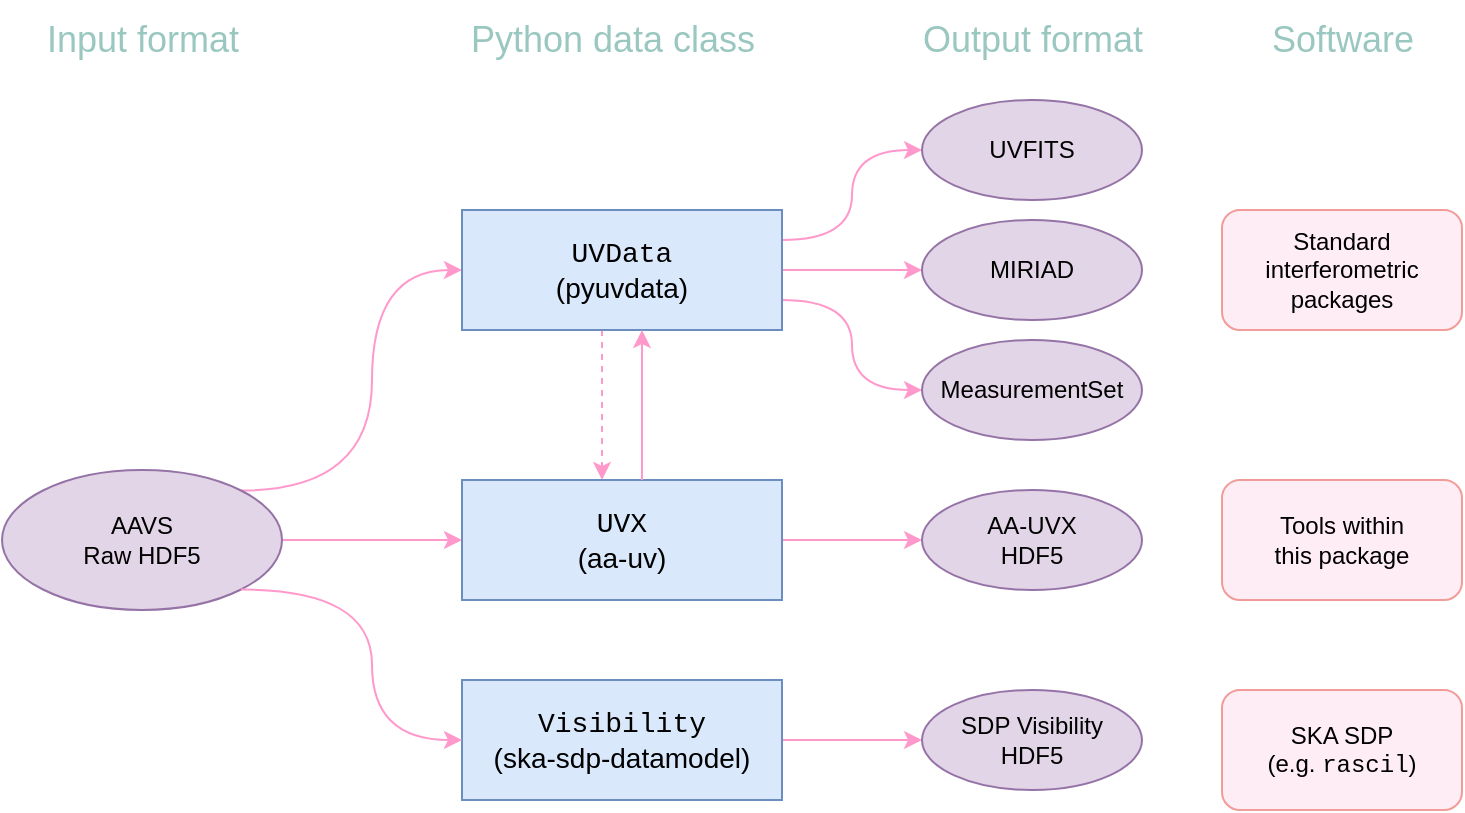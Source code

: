 <mxfile version="24.1.0" type="device" pages="3">
  <diagram name="Page-1" id="xb9xdMQho8fJBTPO2hIP">
    <mxGraphModel dx="967" dy="568" grid="1" gridSize="10" guides="1" tooltips="1" connect="1" arrows="1" fold="1" page="1" pageScale="1" pageWidth="827" pageHeight="1169" math="0" shadow="0">
      <root>
        <mxCell id="0" />
        <mxCell id="1" parent="0" />
        <mxCell id="jweQrzOuwB0j65Ltw7Oi-19" style="edgeStyle=orthogonalEdgeStyle;rounded=0;orthogonalLoop=1;jettySize=auto;html=1;exitX=1;exitY=0;exitDx=0;exitDy=0;entryX=0;entryY=0.5;entryDx=0;entryDy=0;curved=1;strokeColor=#FF99CC;fillColor=#dae8fc;" parent="1" source="jweQrzOuwB0j65Ltw7Oi-1" target="jweQrzOuwB0j65Ltw7Oi-4" edge="1">
          <mxGeometry relative="1" as="geometry" />
        </mxCell>
        <mxCell id="jweQrzOuwB0j65Ltw7Oi-21" style="edgeStyle=orthogonalEdgeStyle;rounded=0;orthogonalLoop=1;jettySize=auto;html=1;exitX=1;exitY=0.5;exitDx=0;exitDy=0;entryX=0;entryY=0.5;entryDx=0;entryDy=0;curved=1;strokeColor=#FF99CC;fillColor=#dae8fc;" parent="1" source="jweQrzOuwB0j65Ltw7Oi-1" target="jweQrzOuwB0j65Ltw7Oi-6" edge="1">
          <mxGeometry relative="1" as="geometry" />
        </mxCell>
        <mxCell id="jweQrzOuwB0j65Ltw7Oi-1" value="AAVS &lt;br&gt;Raw HDF5" style="ellipse;whiteSpace=wrap;html=1;fillColor=#e1d5e7;strokeColor=#9673a6;" parent="1" vertex="1">
          <mxGeometry x="40" y="255" width="140" height="70" as="geometry" />
        </mxCell>
        <mxCell id="jweQrzOuwB0j65Ltw7Oi-11" style="edgeStyle=orthogonalEdgeStyle;rounded=0;orthogonalLoop=1;jettySize=auto;html=1;exitX=1;exitY=0.5;exitDx=0;exitDy=0;entryX=0;entryY=0.5;entryDx=0;entryDy=0;curved=1;strokeColor=#FF99CC;fillColor=#dae8fc;" parent="1" source="jweQrzOuwB0j65Ltw7Oi-4" target="jweQrzOuwB0j65Ltw7Oi-8" edge="1">
          <mxGeometry relative="1" as="geometry" />
        </mxCell>
        <mxCell id="jweQrzOuwB0j65Ltw7Oi-15" style="edgeStyle=orthogonalEdgeStyle;rounded=0;orthogonalLoop=1;jettySize=auto;html=1;exitX=1;exitY=0.25;exitDx=0;exitDy=0;entryX=0;entryY=0.5;entryDx=0;entryDy=0;curved=1;strokeColor=#FF99CC;fillColor=#dae8fc;" parent="1" source="jweQrzOuwB0j65Ltw7Oi-4" target="jweQrzOuwB0j65Ltw7Oi-7" edge="1">
          <mxGeometry relative="1" as="geometry" />
        </mxCell>
        <mxCell id="jweQrzOuwB0j65Ltw7Oi-16" style="edgeStyle=orthogonalEdgeStyle;rounded=0;orthogonalLoop=1;jettySize=auto;html=1;exitX=1;exitY=0.75;exitDx=0;exitDy=0;entryX=0;entryY=0.5;entryDx=0;entryDy=0;curved=1;strokeColor=#FF99CC;fillColor=#dae8fc;" parent="1" source="jweQrzOuwB0j65Ltw7Oi-4" target="jweQrzOuwB0j65Ltw7Oi-9" edge="1">
          <mxGeometry relative="1" as="geometry" />
        </mxCell>
        <mxCell id="xjqnHqKoICW9RiijOt21-3" value="" style="edgeStyle=orthogonalEdgeStyle;rounded=0;orthogonalLoop=1;jettySize=auto;html=1;fillColor=#f8cecc;strokeColor=#FF99CC;endArrow=classic;endFill=1;startArrow=none;startFill=0;dashed=1;" edge="1" parent="1" source="jweQrzOuwB0j65Ltw7Oi-4" target="jweQrzOuwB0j65Ltw7Oi-6">
          <mxGeometry relative="1" as="geometry">
            <Array as="points">
              <mxPoint x="340" y="220" />
              <mxPoint x="340" y="220" />
            </Array>
          </mxGeometry>
        </mxCell>
        <mxCell id="jweQrzOuwB0j65Ltw7Oi-4" value="&lt;font face=&quot;Courier New&quot; style=&quot;font-size: 14px;&quot;&gt;UVData&lt;/font&gt;&lt;br style=&quot;font-size: 14px;&quot;&gt;(pyuvdata)" style="rounded=0;whiteSpace=wrap;html=1;fillColor=#dae8fc;strokeColor=#6c8ebf;fontSize=14;" parent="1" vertex="1">
          <mxGeometry x="270" y="125" width="160" height="60" as="geometry" />
        </mxCell>
        <mxCell id="jweQrzOuwB0j65Ltw7Oi-17" style="edgeStyle=orthogonalEdgeStyle;rounded=0;orthogonalLoop=1;jettySize=auto;html=1;exitX=1;exitY=0.5;exitDx=0;exitDy=0;entryX=0;entryY=0.5;entryDx=0;entryDy=0;curved=1;strokeColor=#FF99CC;fillColor=#dae8fc;" parent="1" source="jweQrzOuwB0j65Ltw7Oi-5" target="jweQrzOuwB0j65Ltw7Oi-13" edge="1">
          <mxGeometry relative="1" as="geometry" />
        </mxCell>
        <mxCell id="jweQrzOuwB0j65Ltw7Oi-5" value="&lt;font face=&quot;Courier New&quot; style=&quot;font-size: 14px;&quot;&gt;Visibility&lt;/font&gt;&lt;br style=&quot;font-size: 14px;&quot;&gt;(ska-sdp-datamodel)" style="rounded=0;whiteSpace=wrap;html=1;fillColor=#dae8fc;strokeColor=#6c8ebf;fontSize=14;" parent="1" vertex="1">
          <mxGeometry x="270" y="360" width="160" height="60" as="geometry" />
        </mxCell>
        <mxCell id="jweQrzOuwB0j65Ltw7Oi-18" style="edgeStyle=orthogonalEdgeStyle;rounded=0;orthogonalLoop=1;jettySize=auto;html=1;exitX=1;exitY=0.5;exitDx=0;exitDy=0;entryX=0;entryY=0.5;entryDx=0;entryDy=0;curved=1;strokeColor=#FF99CC;fillColor=#dae8fc;" parent="1" source="jweQrzOuwB0j65Ltw7Oi-6" target="jweQrzOuwB0j65Ltw7Oi-14" edge="1">
          <mxGeometry relative="1" as="geometry" />
        </mxCell>
        <mxCell id="jweQrzOuwB0j65Ltw7Oi-6" value="&lt;font face=&quot;Courier New&quot; style=&quot;font-size: 14px;&quot;&gt;UVX&lt;/font&gt;&lt;br style=&quot;font-size: 14px;&quot;&gt;(aa-uv)" style="rounded=0;whiteSpace=wrap;html=1;fillColor=#dae8fc;strokeColor=#6c8ebf;fontSize=14;" parent="1" vertex="1">
          <mxGeometry x="270" y="260" width="160" height="60" as="geometry" />
        </mxCell>
        <mxCell id="jweQrzOuwB0j65Ltw7Oi-7" value="UVFITS" style="ellipse;whiteSpace=wrap;html=1;fillColor=#e1d5e7;strokeColor=#9673a6;" parent="1" vertex="1">
          <mxGeometry x="500" y="70" width="110" height="50" as="geometry" />
        </mxCell>
        <mxCell id="jweQrzOuwB0j65Ltw7Oi-8" value="MIRIAD" style="ellipse;whiteSpace=wrap;html=1;fillColor=#e1d5e7;strokeColor=#9673a6;" parent="1" vertex="1">
          <mxGeometry x="500" y="130" width="110" height="50" as="geometry" />
        </mxCell>
        <mxCell id="jweQrzOuwB0j65Ltw7Oi-9" value="MeasurementSet" style="ellipse;whiteSpace=wrap;html=1;fillColor=#e1d5e7;strokeColor=#9673a6;" parent="1" vertex="1">
          <mxGeometry x="500" y="190" width="110" height="50" as="geometry" />
        </mxCell>
        <mxCell id="jweQrzOuwB0j65Ltw7Oi-13" value="SDP Visibility&lt;br&gt;HDF5" style="ellipse;whiteSpace=wrap;html=1;fillColor=#e1d5e7;strokeColor=#9673a6;" parent="1" vertex="1">
          <mxGeometry x="500" y="365" width="110" height="50" as="geometry" />
        </mxCell>
        <mxCell id="jweQrzOuwB0j65Ltw7Oi-14" value="AA-UVX&lt;br&gt;HDF5" style="ellipse;whiteSpace=wrap;html=1;fillColor=#e1d5e7;strokeColor=#9673a6;" parent="1" vertex="1">
          <mxGeometry x="500" y="265" width="110" height="50" as="geometry" />
        </mxCell>
        <mxCell id="jweQrzOuwB0j65Ltw7Oi-22" value="Standard interferometric packages" style="rounded=1;whiteSpace=wrap;html=1;fillColor=#FFEDF6;strokeColor=#F19C99;" parent="1" vertex="1">
          <mxGeometry x="650" y="125" width="120" height="60" as="geometry" />
        </mxCell>
        <mxCell id="jweQrzOuwB0j65Ltw7Oi-23" value="SKA SDP&lt;br&gt;(e.g. &lt;font face=&quot;Courier New&quot;&gt;rascil&lt;/font&gt;)" style="rounded=1;whiteSpace=wrap;html=1;fillColor=#FFEDF6;strokeColor=#F19C99;" parent="1" vertex="1">
          <mxGeometry x="650" y="365" width="120" height="60" as="geometry" />
        </mxCell>
        <mxCell id="jweQrzOuwB0j65Ltw7Oi-24" value="Tools within&lt;br&gt;this package" style="rounded=1;whiteSpace=wrap;html=1;fillColor=#FFEDF6;strokeColor=#F19C99;" parent="1" vertex="1">
          <mxGeometry x="650" y="260" width="120" height="60" as="geometry" />
        </mxCell>
        <mxCell id="jweQrzOuwB0j65Ltw7Oi-25" value="Input format" style="text;html=1;align=center;verticalAlign=middle;resizable=0;points=[];autosize=1;strokeColor=none;fillColor=none;fontSize=18;fontColor=#9AC7BF;" parent="1" vertex="1">
          <mxGeometry x="50" y="20" width="120" height="40" as="geometry" />
        </mxCell>
        <mxCell id="jweQrzOuwB0j65Ltw7Oi-26" value="Python data class" style="text;html=1;align=center;verticalAlign=middle;resizable=0;points=[];autosize=1;strokeColor=none;fillColor=none;fontSize=18;fontColor=#9AC7BF;" parent="1" vertex="1">
          <mxGeometry x="260" y="20" width="170" height="40" as="geometry" />
        </mxCell>
        <mxCell id="jweQrzOuwB0j65Ltw7Oi-27" value="Output format" style="text;html=1;align=center;verticalAlign=middle;resizable=0;points=[];autosize=1;strokeColor=none;fillColor=none;fontSize=18;fontColor=#9AC7BF;" parent="1" vertex="1">
          <mxGeometry x="490" y="20" width="130" height="40" as="geometry" />
        </mxCell>
        <mxCell id="jweQrzOuwB0j65Ltw7Oi-28" value="Software" style="text;html=1;align=center;verticalAlign=middle;resizable=0;points=[];autosize=1;strokeColor=none;fillColor=none;fontSize=18;fontColor=#9AC7BF;" parent="1" vertex="1">
          <mxGeometry x="665" y="20" width="90" height="40" as="geometry" />
        </mxCell>
        <mxCell id="xjqnHqKoICW9RiijOt21-2" style="edgeStyle=orthogonalEdgeStyle;rounded=0;orthogonalLoop=1;jettySize=auto;html=1;exitX=1;exitY=1;exitDx=0;exitDy=0;entryX=0;entryY=0.5;entryDx=0;entryDy=0;curved=1;strokeColor=#FF99CC;fillColor=#dae8fc;" edge="1" parent="1" source="jweQrzOuwB0j65Ltw7Oi-1" target="jweQrzOuwB0j65Ltw7Oi-5">
          <mxGeometry relative="1" as="geometry">
            <mxPoint x="169" y="275" as="sourcePoint" />
            <mxPoint x="280" y="165" as="targetPoint" />
          </mxGeometry>
        </mxCell>
        <mxCell id="xjqnHqKoICW9RiijOt21-5" value="" style="edgeStyle=orthogonalEdgeStyle;rounded=0;orthogonalLoop=1;jettySize=auto;html=1;fillColor=#f8cecc;strokeColor=#FF99CC;endArrow=none;endFill=0;startArrow=classic;startFill=1;" edge="1" parent="1">
          <mxGeometry relative="1" as="geometry">
            <mxPoint x="360" y="185" as="sourcePoint" />
            <mxPoint x="360" y="260" as="targetPoint" />
            <Array as="points">
              <mxPoint x="360" y="220" />
              <mxPoint x="360" y="220" />
            </Array>
          </mxGeometry>
        </mxCell>
      </root>
    </mxGraphModel>
  </diagram>
  <diagram id="mgGhKz8cJ96FhjvD_8l6" name="Page-2">
    <mxGraphModel dx="1026" dy="743" grid="1" gridSize="10" guides="1" tooltips="1" connect="1" arrows="1" fold="1" page="1" pageScale="1" pageWidth="827" pageHeight="1169" math="0" shadow="0">
      <root>
        <mxCell id="0" />
        <mxCell id="1" parent="0" />
        <mxCell id="ifJa1S-OJEdZj1T3Q0xs-12" style="edgeStyle=orthogonalEdgeStyle;rounded=0;orthogonalLoop=1;jettySize=auto;html=1;exitX=0.5;exitY=1;exitDx=0;exitDy=0;entryX=0.5;entryY=0;entryDx=0;entryDy=0;" parent="1" source="a_xk2qkYLFl987AoIPWH-1" target="ifJa1S-OJEdZj1T3Q0xs-5" edge="1">
          <mxGeometry relative="1" as="geometry" />
        </mxCell>
        <mxCell id="a_xk2qkYLFl987AoIPWH-1" value="&lt;font face=&quot;Courier New&quot;&gt;aavs_uv&lt;/font&gt;&lt;br&gt;post-correlation&lt;br&gt;beamformer" style="rounded=0;whiteSpace=wrap;html=1;fillColor=#dae8fc;strokeColor=#6c8ebf;fontSize=14;" parent="1" vertex="1">
          <mxGeometry x="340" y="630" width="160" height="60" as="geometry" />
        </mxCell>
        <mxCell id="ifJa1S-OJEdZj1T3Q0xs-10" value="" style="edgeStyle=orthogonalEdgeStyle;rounded=0;orthogonalLoop=1;jettySize=auto;html=1;" parent="1" source="L62im_9Aj9F1UVq8GccR-1" target="a_xk2qkYLFl987AoIPWH-1" edge="1">
          <mxGeometry relative="1" as="geometry" />
        </mxCell>
        <mxCell id="L62im_9Aj9F1UVq8GccR-1" value="AAVS3&lt;br&gt;HDF5 visibilities" style="ellipse;whiteSpace=wrap;html=1;fillColor=#e1d5e7;strokeColor=#9673a6;" parent="1" vertex="1">
          <mxGeometry x="350" y="210" width="140" height="70" as="geometry" />
        </mxCell>
        <mxCell id="ifJa1S-OJEdZj1T3Q0xs-14" style="edgeStyle=orthogonalEdgeStyle;rounded=0;orthogonalLoop=1;jettySize=auto;html=1;exitX=0.5;exitY=1;exitDx=0;exitDy=0;entryX=0.5;entryY=0;entryDx=0;entryDy=0;" parent="1" source="ifJa1S-OJEdZj1T3Q0xs-1" target="ifJa1S-OJEdZj1T3Q0xs-13" edge="1">
          <mxGeometry relative="1" as="geometry" />
        </mxCell>
        <mxCell id="ifJa1S-OJEdZj1T3Q0xs-1" value="&lt;font face=&quot;Courier New&quot; style=&quot;font-size: 14px;&quot;&gt;vis_cpu&lt;/font&gt;&lt;br style=&quot;font-size: 14px;&quot;&gt;simulate visibilities" style="rounded=0;whiteSpace=wrap;html=1;fillColor=#dae8fc;strokeColor=#6c8ebf;fontSize=14;" parent="1" vertex="1">
          <mxGeometry x="100" y="430" width="160" height="60" as="geometry" />
        </mxCell>
        <mxCell id="ifJa1S-OJEdZj1T3Q0xs-9" value="" style="edgeStyle=orthogonalEdgeStyle;rounded=0;orthogonalLoop=1;jettySize=auto;html=1;" parent="1" source="ifJa1S-OJEdZj1T3Q0xs-3" target="ifJa1S-OJEdZj1T3Q0xs-1" edge="1">
          <mxGeometry relative="1" as="geometry" />
        </mxCell>
        <mxCell id="ifJa1S-OJEdZj1T3Q0xs-3" value="diffuse sky model" style="ellipse;whiteSpace=wrap;html=1;fillColor=#e1d5e7;strokeColor=#9673a6;" parent="1" vertex="1">
          <mxGeometry x="110" y="310" width="140" height="70" as="geometry" />
        </mxCell>
        <mxCell id="ifJa1S-OJEdZj1T3Q0xs-8" value="" style="edgeStyle=orthogonalEdgeStyle;rounded=0;orthogonalLoop=1;jettySize=auto;html=1;" parent="1" source="ifJa1S-OJEdZj1T3Q0xs-4" target="ifJa1S-OJEdZj1T3Q0xs-3" edge="1">
          <mxGeometry relative="1" as="geometry" />
        </mxCell>
        <mxCell id="ifJa1S-OJEdZj1T3Q0xs-4" value="&lt;font face=&quot;Courier New&quot; style=&quot;font-size: 14px;&quot;&gt;pygdsm&lt;/font&gt;&lt;br style=&quot;font-size: 14px;&quot;&gt;generate sky model" style="rounded=0;whiteSpace=wrap;html=1;fillColor=#dae8fc;strokeColor=#6c8ebf;fontSize=14;" parent="1" vertex="1">
          <mxGeometry x="100" y="210" width="160" height="60" as="geometry" />
        </mxCell>
        <mxCell id="ifJa1S-OJEdZj1T3Q0xs-21" style="edgeStyle=orthogonalEdgeStyle;rounded=0;orthogonalLoop=1;jettySize=auto;html=1;exitX=0.5;exitY=1;exitDx=0;exitDy=0;entryX=0.75;entryY=0;entryDx=0;entryDy=0;" parent="1" source="ifJa1S-OJEdZj1T3Q0xs-5" target="ifJa1S-OJEdZj1T3Q0xs-19" edge="1">
          <mxGeometry relative="1" as="geometry" />
        </mxCell>
        <mxCell id="ifJa1S-OJEdZj1T3Q0xs-5" value="uncalibrated image&lt;br&gt;(healpix)" style="ellipse;whiteSpace=wrap;html=1;fillColor=#e1d5e7;strokeColor=#9673a6;" parent="1" vertex="1">
          <mxGeometry x="350" y="740" width="140" height="70" as="geometry" />
        </mxCell>
        <mxCell id="ifJa1S-OJEdZj1T3Q0xs-16" style="edgeStyle=orthogonalEdgeStyle;rounded=0;orthogonalLoop=1;jettySize=auto;html=1;exitX=0.5;exitY=1;exitDx=0;exitDy=0;entryX=0.5;entryY=0;entryDx=0;entryDy=0;" parent="1" source="ifJa1S-OJEdZj1T3Q0xs-13" target="ifJa1S-OJEdZj1T3Q0xs-15" edge="1">
          <mxGeometry relative="1" as="geometry" />
        </mxCell>
        <mxCell id="ifJa1S-OJEdZj1T3Q0xs-13" value="model visibilities" style="ellipse;whiteSpace=wrap;html=1;fillColor=#e1d5e7;strokeColor=#9673a6;" parent="1" vertex="1">
          <mxGeometry x="110" y="530" width="140" height="70" as="geometry" />
        </mxCell>
        <mxCell id="ifJa1S-OJEdZj1T3Q0xs-18" value="" style="edgeStyle=orthogonalEdgeStyle;rounded=0;orthogonalLoop=1;jettySize=auto;html=1;" parent="1" source="ifJa1S-OJEdZj1T3Q0xs-15" target="ifJa1S-OJEdZj1T3Q0xs-17" edge="1">
          <mxGeometry relative="1" as="geometry" />
        </mxCell>
        <mxCell id="ifJa1S-OJEdZj1T3Q0xs-15" value="&lt;font face=&quot;Courier New&quot;&gt;aavs_uv&lt;/font&gt;&lt;br&gt;post-correlation&lt;br&gt;beamformer" style="rounded=0;whiteSpace=wrap;html=1;fillColor=#dae8fc;strokeColor=#6c8ebf;fontSize=14;" parent="1" vertex="1">
          <mxGeometry x="100" y="630" width="160" height="60" as="geometry" />
        </mxCell>
        <mxCell id="ifJa1S-OJEdZj1T3Q0xs-20" style="edgeStyle=orthogonalEdgeStyle;rounded=0;orthogonalLoop=1;jettySize=auto;html=1;exitX=0.5;exitY=1;exitDx=0;exitDy=0;entryX=0.25;entryY=0;entryDx=0;entryDy=0;" parent="1" source="ifJa1S-OJEdZj1T3Q0xs-17" target="ifJa1S-OJEdZj1T3Q0xs-19" edge="1">
          <mxGeometry relative="1" as="geometry" />
        </mxCell>
        <mxCell id="ifJa1S-OJEdZj1T3Q0xs-17" value="model image&lt;br&gt;(healpix)" style="ellipse;whiteSpace=wrap;html=1;fillColor=#e1d5e7;strokeColor=#9673a6;" parent="1" vertex="1">
          <mxGeometry x="110" y="740" width="140" height="70" as="geometry" />
        </mxCell>
        <mxCell id="ifJa1S-OJEdZj1T3Q0xs-23" value="" style="edgeStyle=orthogonalEdgeStyle;rounded=0;orthogonalLoop=1;jettySize=auto;html=1;" parent="1" source="ifJa1S-OJEdZj1T3Q0xs-19" target="ifJa1S-OJEdZj1T3Q0xs-22" edge="1">
          <mxGeometry relative="1" as="geometry" />
        </mxCell>
        <mxCell id="ifJa1S-OJEdZj1T3Q0xs-19" value="&lt;font face=&quot;Courier New&quot;&gt;least_sq&lt;/font&gt;&lt;br&gt;scale-offset calibration" style="rounded=0;whiteSpace=wrap;html=1;fillColor=#dae8fc;strokeColor=#6c8ebf;fontSize=14;" parent="1" vertex="1">
          <mxGeometry x="220" y="870" width="160" height="60" as="geometry" />
        </mxCell>
        <mxCell id="ifJa1S-OJEdZj1T3Q0xs-22" value="calibrated image&lt;br&gt;(healpix)" style="ellipse;whiteSpace=wrap;html=1;fillColor=#e1d5e7;strokeColor=#9673a6;" parent="1" vertex="1">
          <mxGeometry x="230" y="980" width="140" height="70" as="geometry" />
        </mxCell>
      </root>
    </mxGraphModel>
  </diagram>
  <diagram id="gxOnlDw_Jz6lA_O1DQR-" name="Page-3">
    <mxGraphModel dx="1026" dy="743" grid="1" gridSize="10" guides="1" tooltips="1" connect="1" arrows="1" fold="1" page="1" pageScale="1" pageWidth="827" pageHeight="1169" math="0" shadow="0">
      <root>
        <mxCell id="0" />
        <mxCell id="1" parent="0" />
        <mxCell id="2I-08ywCjest_QfUckwk-1" value="/" style="ellipse;whiteSpace=wrap;html=1;fillColor=#d5e8d4;strokeColor=#82b366;" parent="1" vertex="1">
          <mxGeometry x="310" y="60" width="120" height="50" as="geometry" />
        </mxCell>
        <mxCell id="2I-08ywCjest_QfUckwk-2" value="" style="shape=hexagon;perimeter=hexagonPerimeter2;whiteSpace=wrap;html=1;fixedSize=1;fillColor=#fff2cc;strokeColor=#d6b656;" parent="1" vertex="1">
          <mxGeometry x="450" y="65" width="120" height="40" as="geometry" />
        </mxCell>
        <mxCell id="2I-08ywCjest_QfUckwk-3" value="antennas" style="ellipse;whiteSpace=wrap;html=1;fillColor=#d5e8d4;strokeColor=#82b366;" parent="1" vertex="1">
          <mxGeometry x="210" y="180" width="120" height="50" as="geometry" />
        </mxCell>
        <mxCell id="2I-08ywCjest_QfUckwk-4" value="phase_center" style="ellipse;whiteSpace=wrap;html=1;fillColor=#d5e8d4;strokeColor=#82b366;" parent="1" vertex="1">
          <mxGeometry x="340" y="180" width="120" height="50" as="geometry" />
        </mxCell>
        <mxCell id="2I-08ywCjest_QfUckwk-5" value="provenance" style="ellipse;whiteSpace=wrap;html=1;fillColor=#d5e8d4;strokeColor=#82b366;" parent="1" vertex="1">
          <mxGeometry x="730" y="180" width="120" height="50" as="geometry" />
        </mxCell>
        <mxCell id="2I-08ywCjest_QfUckwk-6" value="context" style="ellipse;whiteSpace=wrap;html=1;fillColor=#d5e8d4;strokeColor=#82b366;" parent="1" vertex="1">
          <mxGeometry x="600" y="180" width="120" height="50" as="geometry" />
        </mxCell>
        <mxCell id="2I-08ywCjest_QfUckwk-7" value="visibilities" style="ellipse;whiteSpace=wrap;html=1;fillColor=#d5e8d4;strokeColor=#82b366;" parent="1" vertex="1">
          <mxGeometry x="10" y="180" width="170" height="50" as="geometry" />
        </mxCell>
        <mxCell id="2I-08ywCjest_QfUckwk-8" value="coords" style="ellipse;whiteSpace=wrap;html=1;fillColor=#d5e8d4;strokeColor=#82b366;" parent="1" vertex="1">
          <mxGeometry x="50" y="240" width="130" height="40" as="geometry" />
        </mxCell>
        <mxCell id="2I-08ywCjest_QfUckwk-9" value="data" style="rounded=0;whiteSpace=wrap;html=1;fillColor=#dae8fc;strokeColor=#6c8ebf;" parent="1" vertex="1">
          <mxGeometry x="50" y="620" width="140" height="60" as="geometry" />
        </mxCell>
        <mxCell id="2I-08ywCjest_QfUckwk-10" value="time" style="ellipse;whiteSpace=wrap;html=1;fillColor=#d5e8d4;strokeColor=#82b366;" parent="1" vertex="1">
          <mxGeometry x="100" y="300" width="90" height="40" as="geometry" />
        </mxCell>
        <mxCell id="2I-08ywCjest_QfUckwk-11" value="baseline" style="ellipse;whiteSpace=wrap;html=1;fillColor=#d5e8d4;strokeColor=#82b366;" parent="1" vertex="1">
          <mxGeometry x="100" y="445" width="90" height="40" as="geometry" />
        </mxCell>
        <mxCell id="2I-08ywCjest_QfUckwk-12" value="ant1" style="rounded=0;whiteSpace=wrap;html=1;fillColor=#dae8fc;strokeColor=#6c8ebf;" parent="1" vertex="1">
          <mxGeometry x="130" y="495" width="60" height="20" as="geometry" />
        </mxCell>
        <mxCell id="2I-08ywCjest_QfUckwk-13" value="ant2" style="rounded=0;whiteSpace=wrap;html=1;fillColor=#dae8fc;strokeColor=#6c8ebf;" parent="1" vertex="1">
          <mxGeometry x="130" y="525" width="60" height="20" as="geometry" />
        </mxCell>
        <mxCell id="2I-08ywCjest_QfUckwk-14" value="lst" style="rounded=0;whiteSpace=wrap;html=1;fillColor=#dae8fc;strokeColor=#6c8ebf;" parent="1" vertex="1">
          <mxGeometry x="125" y="350" width="60" height="20" as="geometry" />
        </mxCell>
        <mxCell id="2I-08ywCjest_QfUckwk-15" value="mjd" style="rounded=0;whiteSpace=wrap;html=1;fillColor=#dae8fc;strokeColor=#6c8ebf;" parent="1" vertex="1">
          <mxGeometry x="125" y="380" width="60" height="20" as="geometry" />
        </mxCell>
        <mxCell id="2I-08ywCjest_QfUckwk-16" value="unix" style="rounded=0;whiteSpace=wrap;html=1;fillColor=#dae8fc;strokeColor=#6c8ebf;" parent="1" vertex="1">
          <mxGeometry x="125" y="410" width="60" height="20" as="geometry" />
        </mxCell>
        <mxCell id="2I-08ywCjest_QfUckwk-17" value="frequency" style="rounded=0;whiteSpace=wrap;html=1;fillColor=#dae8fc;strokeColor=#6c8ebf;" parent="1" vertex="1">
          <mxGeometry x="50" y="555" width="140" height="25" as="geometry" />
        </mxCell>
        <mxCell id="2I-08ywCjest_QfUckwk-18" value="polarization" style="rounded=0;whiteSpace=wrap;html=1;fillColor=#dae8fc;strokeColor=#6c8ebf;" parent="1" vertex="1">
          <mxGeometry x="50" y="586" width="140" height="25" as="geometry" />
        </mxCell>
        <mxCell id="2I-08ywCjest_QfUckwk-19" value="calibration" style="ellipse;whiteSpace=wrap;html=1;fillColor=#d5e8d4;strokeColor=#82b366;" parent="1" vertex="1">
          <mxGeometry x="470" y="180" width="120" height="50" as="geometry" />
        </mxCell>
      </root>
    </mxGraphModel>
  </diagram>
</mxfile>
